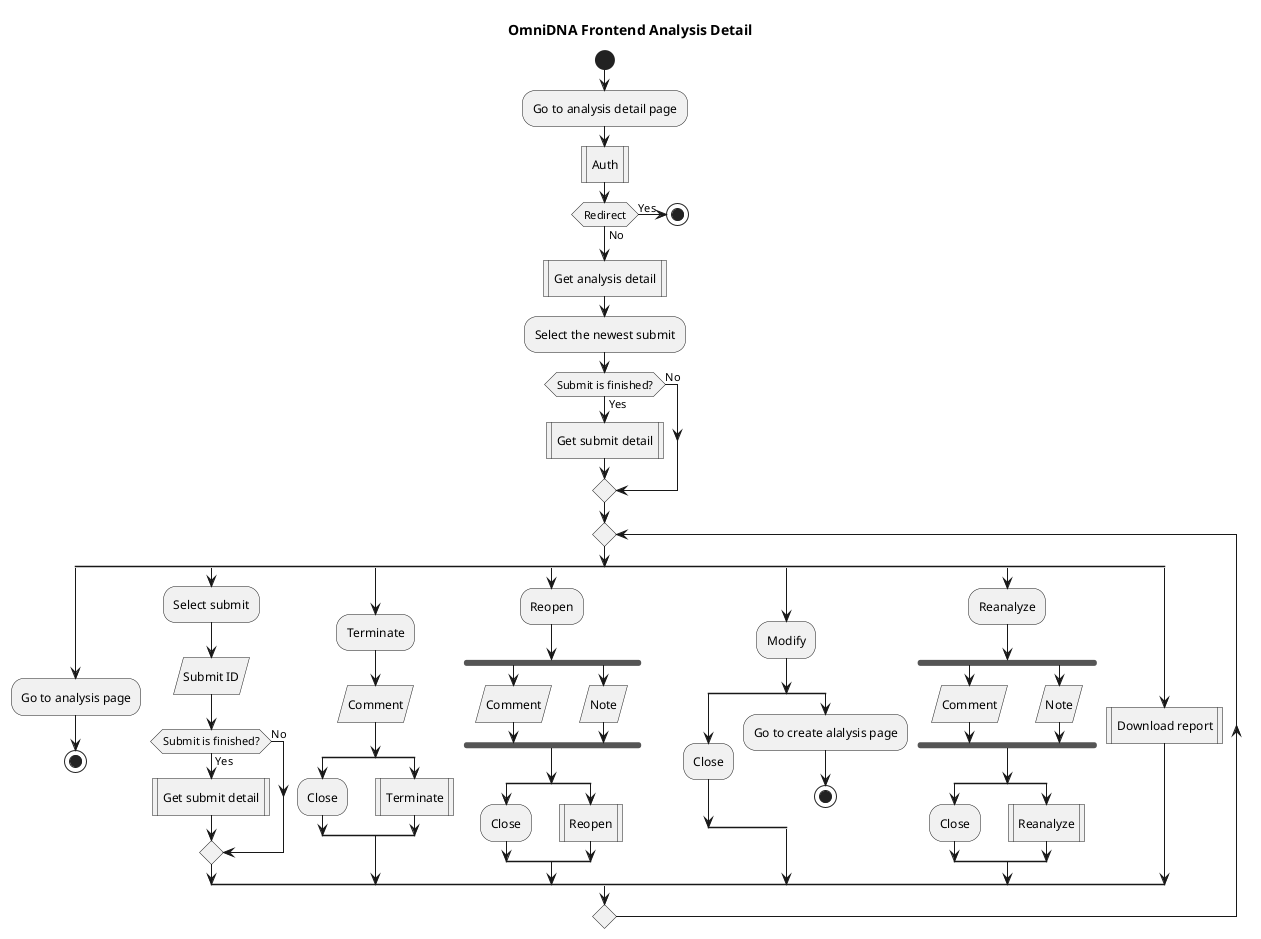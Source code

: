 @startuml omnidna_f_analysis_detail
title OmniDNA Frontend Analysis Detail


start
:Go to analysis detail page;
:Auth|
if (Redirect) then (Yes)
    stop
else (No)
endif
:Get analysis detail|
:Select the newest submit;
if (Submit is finished?) then (Yes)
    :Get submit detail|
else (No)
endif
repeat
    split
        :Go to analysis page;
        stop
    split again
        :Select submit;
        :Submit ID/
        if (Submit is finished?) then (Yes)
            :Get submit detail|
        else (No)
        endif
    split again
        :Terminate;
        :Comment/
        split
            :Close;
        split again
            :Terminate|
        end split
    split again
        :Reopen;
        fork
            :Comment/
        fork again
            :Note/
        end fork
        split
            :Close;
        split again
            :Reopen|
        end split
    split again
        :Modify;
        split
            :Close;
        split again
            :Go to create alalysis page;
            stop
        end split
    split again
        :Reanalyze;
        fork
            :Comment/
        fork again
            :Note/
        end fork
        split
            :Close;
        split again
            :Reanalyze|
        end split
    split again
        :Download report|
    end split
repeat while ()

@enduml
